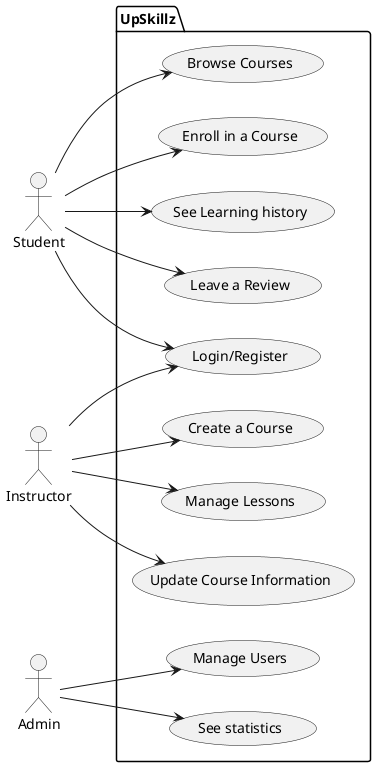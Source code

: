 @startuml

left to right direction

actor Student
actor Instructor
actor Admin

package "UpSkillz" {
    usecase "Browse Courses" as UC1
    usecase "Enroll in a Course" as UC2
    usecase "See Learning history" as UC11
    usecase "Leave a Review" as UC5
    usecase "Login/Register" as UC10

    usecase "Create a Course" as UC6
    usecase "Manage Lessons" as UC7
    usecase "Update Course Information" as UC8

    usecase "Manage Users" as UC9
    usecase "See statistics" as UC12
}

Student --> UC1
Student --> UC2
Student --> UC11
Student --> UC5
Student --> UC10

Instructor --> UC10
Instructor --> UC6
Instructor --> UC7
Instructor --> UC8

Admin --> UC9
Admin --> UC12

@enduml
